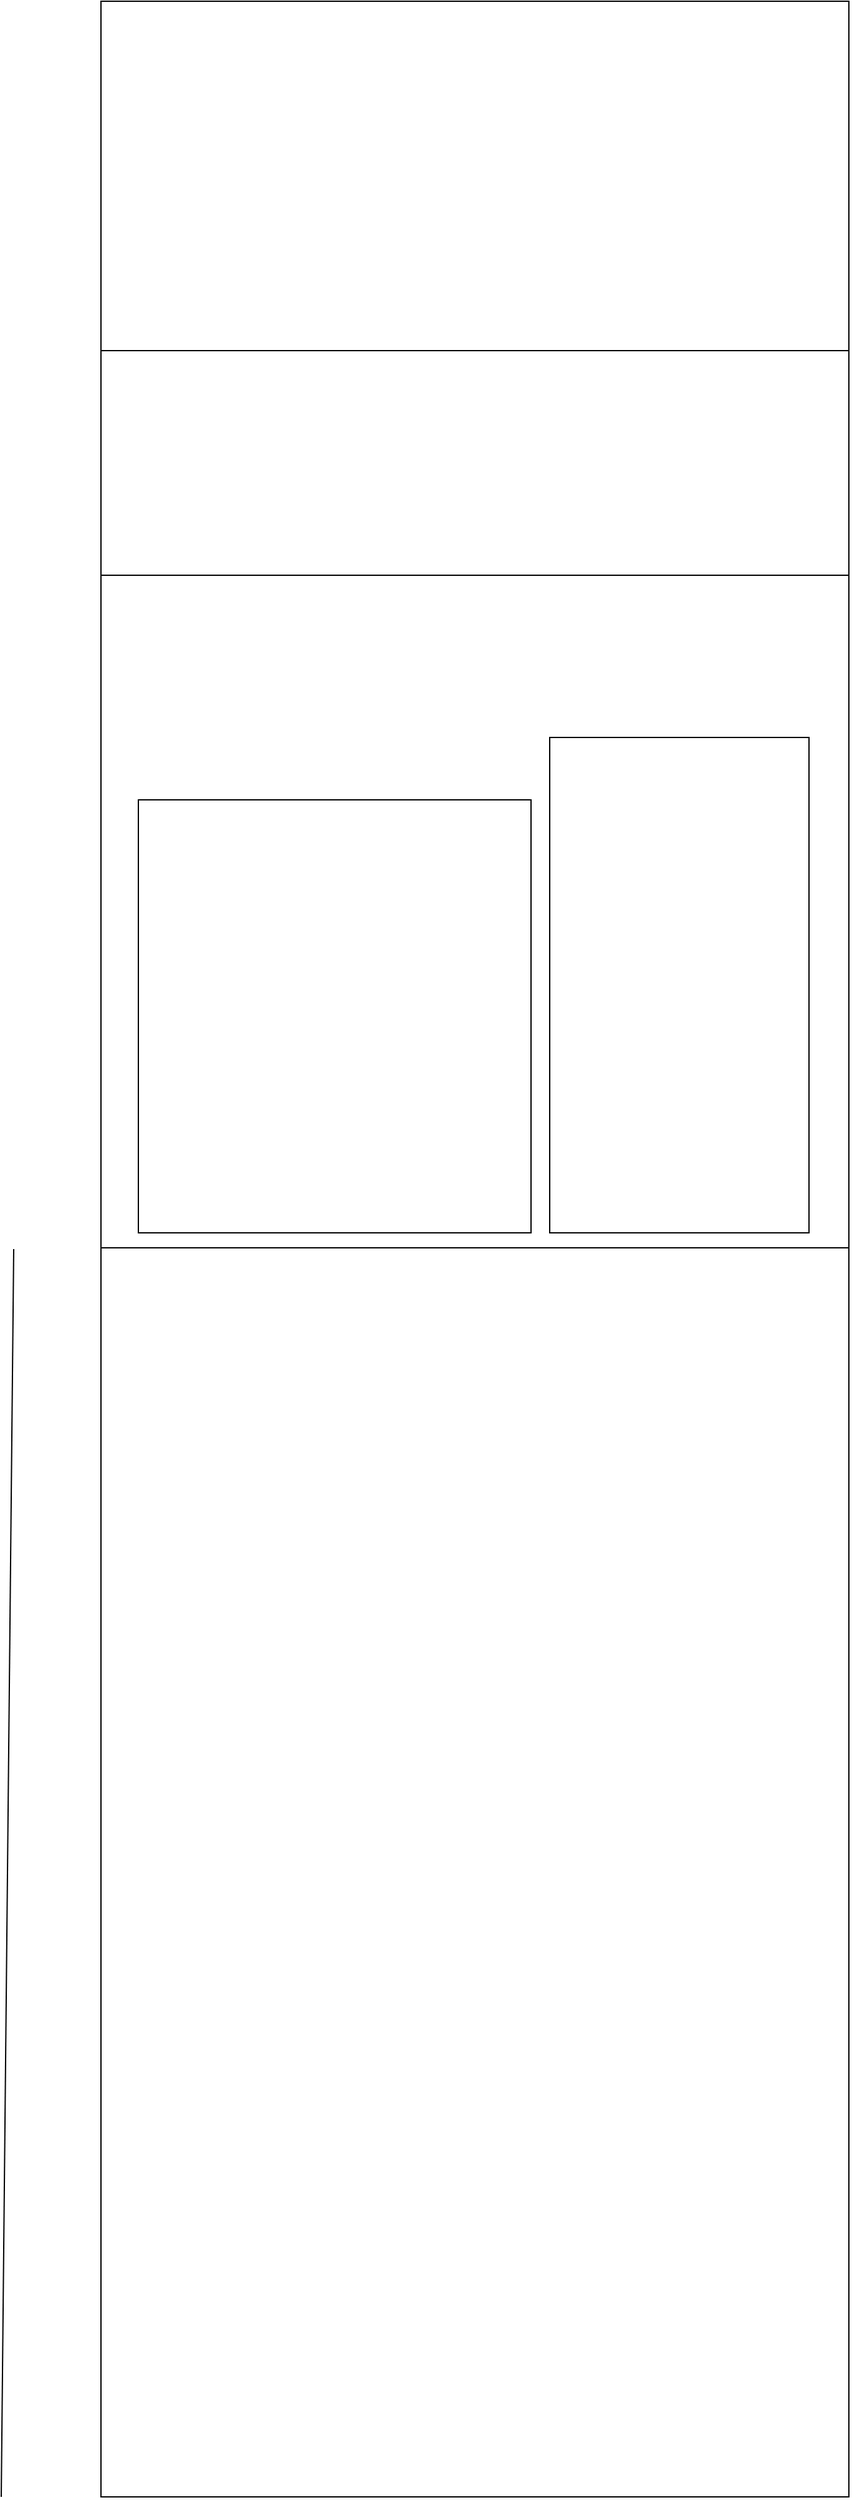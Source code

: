 <mxfile version="28.2.0">
  <diagram name="Page-1" id="kvTN7uRp1HEpMVs0bH21">
    <mxGraphModel dx="2280" dy="2146" grid="1" gridSize="10" guides="1" tooltips="1" connect="1" arrows="1" fold="1" page="1" pageScale="1" pageWidth="827" pageHeight="1169" math="0" shadow="0">
      <root>
        <mxCell id="0" />
        <mxCell id="1" parent="0" />
        <mxCell id="ttmXIjlmrhWEyVyxeyKQ-2" value="" style="rounded=0;whiteSpace=wrap;html=1;movable=0;resizable=0;rotatable=0;deletable=0;editable=0;locked=1;connectable=0;" vertex="1" parent="1">
          <mxGeometry x="120" y="120" width="600" height="2000" as="geometry" />
        </mxCell>
        <mxCell id="ttmXIjlmrhWEyVyxeyKQ-8" value="" style="endArrow=none;html=1;rounded=0;" edge="1" parent="1">
          <mxGeometry width="50" height="50" relative="1" as="geometry">
            <mxPoint x="120" y="400" as="sourcePoint" />
            <mxPoint x="720" y="400" as="targetPoint" />
          </mxGeometry>
        </mxCell>
        <mxCell id="ttmXIjlmrhWEyVyxeyKQ-9" value="" style="endArrow=none;html=1;rounded=0;" edge="1" parent="1">
          <mxGeometry width="50" height="50" relative="1" as="geometry">
            <mxPoint x="120" y="1119" as="sourcePoint" />
            <mxPoint x="720" y="1119" as="targetPoint" />
          </mxGeometry>
        </mxCell>
        <mxCell id="ttmXIjlmrhWEyVyxeyKQ-12" value="" style="rounded=0;whiteSpace=wrap;html=1;" vertex="1" parent="1">
          <mxGeometry x="150" y="760" width="315" height="347" as="geometry" />
        </mxCell>
        <mxCell id="ttmXIjlmrhWEyVyxeyKQ-13" value="" style="rounded=0;whiteSpace=wrap;html=1;" vertex="1" parent="1">
          <mxGeometry x="480" y="710" width="208" height="397" as="geometry" />
        </mxCell>
        <mxCell id="ttmXIjlmrhWEyVyxeyKQ-14" value="" style="endArrow=none;html=1;rounded=0;" edge="1" parent="1">
          <mxGeometry width="50" height="50" relative="1" as="geometry">
            <mxPoint x="40" y="2120" as="sourcePoint" />
            <mxPoint x="50" y="1120" as="targetPoint" />
          </mxGeometry>
        </mxCell>
        <mxCell id="ttmXIjlmrhWEyVyxeyKQ-15" value="" style="endArrow=none;html=1;rounded=0;" edge="1" parent="1">
          <mxGeometry width="50" height="50" relative="1" as="geometry">
            <mxPoint x="120" y="580" as="sourcePoint" />
            <mxPoint x="720" y="580" as="targetPoint" />
          </mxGeometry>
        </mxCell>
      </root>
    </mxGraphModel>
  </diagram>
</mxfile>

